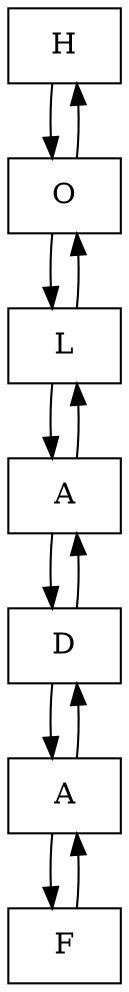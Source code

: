 digraph G {node[shape = box];
Nodo0 [label = "H"];
Nodo1 [label = "O"];
Nodo2 [label = "L"];
Nodo3 [label = "A"];
Nodo4 [label = "D"];
Nodo5 [label = "A"];
Nodo6 [label = "F"];
Nodo0->Nodo1;
Nodo1->Nodo0;
Nodo1->Nodo2;
Nodo2->Nodo1;
Nodo2->Nodo3;
Nodo3->Nodo2;
Nodo3->Nodo4;
Nodo4->Nodo3;
Nodo4->Nodo5;
Nodo5->Nodo4;
Nodo5->Nodo6;
Nodo6->Nodo5;
}